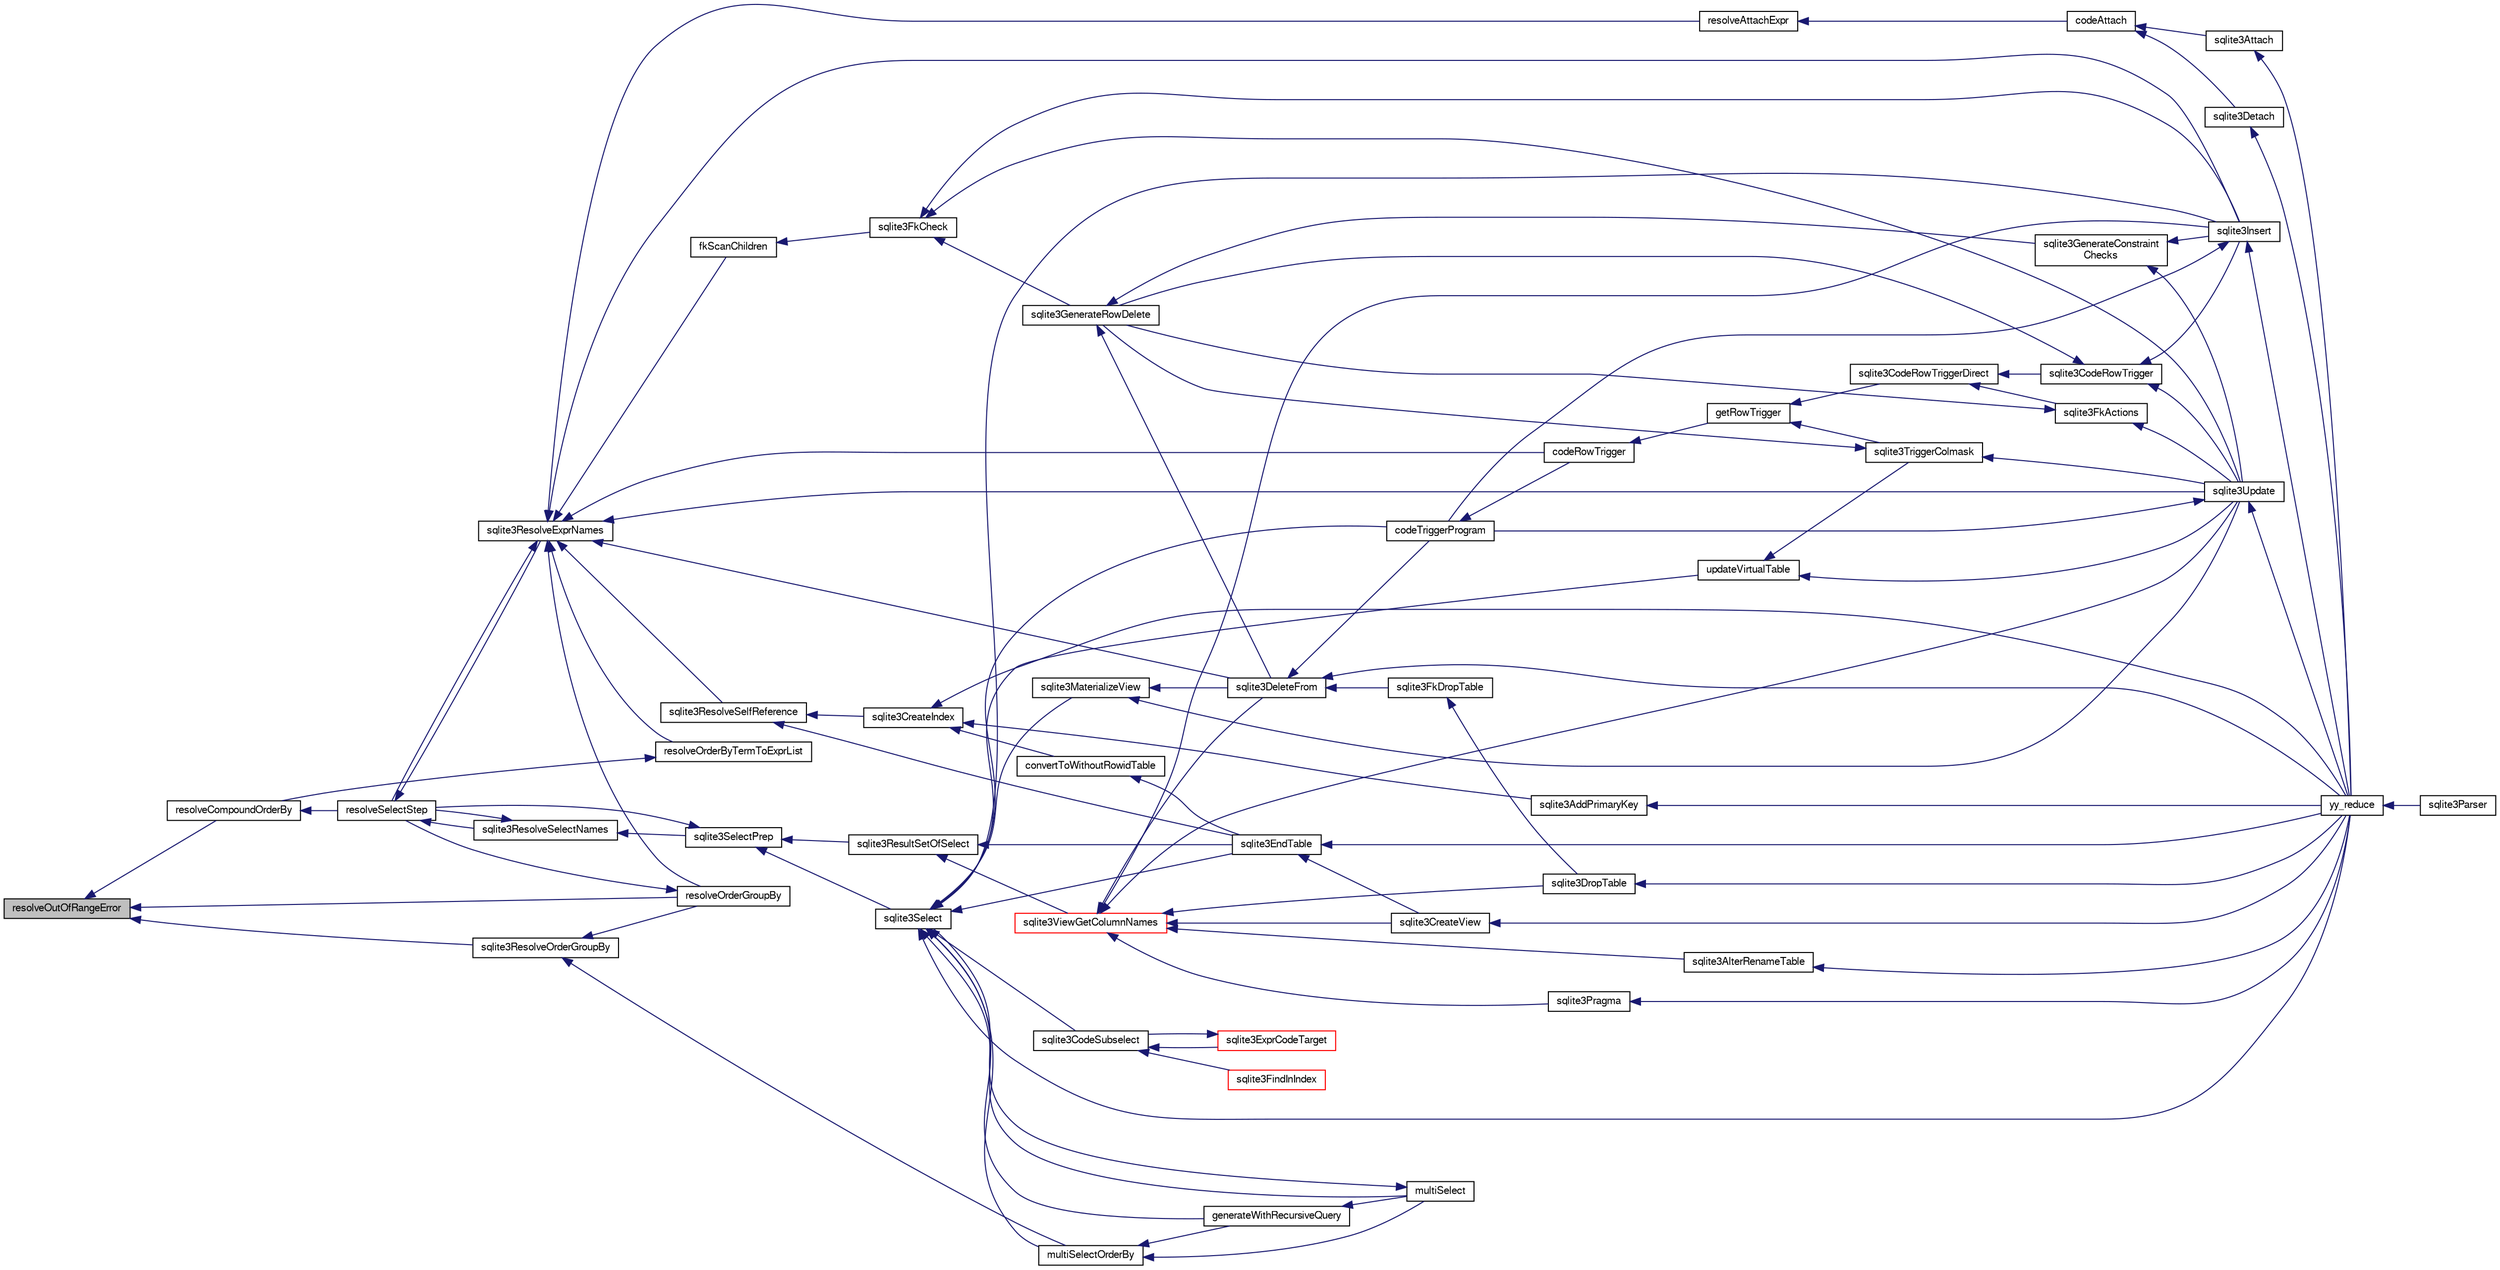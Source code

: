 digraph "resolveOutOfRangeError"
{
  edge [fontname="FreeSans",fontsize="10",labelfontname="FreeSans",labelfontsize="10"];
  node [fontname="FreeSans",fontsize="10",shape=record];
  rankdir="LR";
  Node276561 [label="resolveOutOfRangeError",height=0.2,width=0.4,color="black", fillcolor="grey75", style="filled", fontcolor="black"];
  Node276561 -> Node276562 [dir="back",color="midnightblue",fontsize="10",style="solid",fontname="FreeSans"];
  Node276562 [label="resolveCompoundOrderBy",height=0.2,width=0.4,color="black", fillcolor="white", style="filled",URL="$sqlite3_8c.html#a462c5aa49cfd6aad6a92fa60ddefc569"];
  Node276562 -> Node276563 [dir="back",color="midnightblue",fontsize="10",style="solid",fontname="FreeSans"];
  Node276563 [label="resolveSelectStep",height=0.2,width=0.4,color="black", fillcolor="white", style="filled",URL="$sqlite3_8c.html#a0b9015a9e505c63fd104dcbad672c814"];
  Node276563 -> Node276564 [dir="back",color="midnightblue",fontsize="10",style="solid",fontname="FreeSans"];
  Node276564 [label="sqlite3ResolveExprNames",height=0.2,width=0.4,color="black", fillcolor="white", style="filled",URL="$sqlite3_8c.html#a537cf717a3f847807d3a3fd65da636ad"];
  Node276564 -> Node276565 [dir="back",color="midnightblue",fontsize="10",style="solid",fontname="FreeSans"];
  Node276565 [label="resolveOrderByTermToExprList",height=0.2,width=0.4,color="black", fillcolor="white", style="filled",URL="$sqlite3_8c.html#ac7f7eabdc769257622ad90aac3e02fe6"];
  Node276565 -> Node276562 [dir="back",color="midnightblue",fontsize="10",style="solid",fontname="FreeSans"];
  Node276564 -> Node276566 [dir="back",color="midnightblue",fontsize="10",style="solid",fontname="FreeSans"];
  Node276566 [label="resolveOrderGroupBy",height=0.2,width=0.4,color="black", fillcolor="white", style="filled",URL="$sqlite3_8c.html#a4dc8ed6177a5de887eae1010992e3d00"];
  Node276566 -> Node276563 [dir="back",color="midnightblue",fontsize="10",style="solid",fontname="FreeSans"];
  Node276564 -> Node276563 [dir="back",color="midnightblue",fontsize="10",style="solid",fontname="FreeSans"];
  Node276564 -> Node276567 [dir="back",color="midnightblue",fontsize="10",style="solid",fontname="FreeSans"];
  Node276567 [label="sqlite3ResolveSelfReference",height=0.2,width=0.4,color="black", fillcolor="white", style="filled",URL="$sqlite3_8c.html#ab524095a849de78f8728167d19336094"];
  Node276567 -> Node276568 [dir="back",color="midnightblue",fontsize="10",style="solid",fontname="FreeSans"];
  Node276568 [label="sqlite3EndTable",height=0.2,width=0.4,color="black", fillcolor="white", style="filled",URL="$sqlite3_8c.html#a7b5f2c66c0f0b6f819d970ca389768b0"];
  Node276568 -> Node276569 [dir="back",color="midnightblue",fontsize="10",style="solid",fontname="FreeSans"];
  Node276569 [label="sqlite3CreateView",height=0.2,width=0.4,color="black", fillcolor="white", style="filled",URL="$sqlite3_8c.html#a9d85cb00ff71dee5cd9a019503a6982e"];
  Node276569 -> Node276570 [dir="back",color="midnightblue",fontsize="10",style="solid",fontname="FreeSans"];
  Node276570 [label="yy_reduce",height=0.2,width=0.4,color="black", fillcolor="white", style="filled",URL="$sqlite3_8c.html#a7c419a9b25711c666a9a2449ef377f14"];
  Node276570 -> Node276571 [dir="back",color="midnightblue",fontsize="10",style="solid",fontname="FreeSans"];
  Node276571 [label="sqlite3Parser",height=0.2,width=0.4,color="black", fillcolor="white", style="filled",URL="$sqlite3_8c.html#a0327d71a5fabe0b6a343d78a2602e72a"];
  Node276568 -> Node276570 [dir="back",color="midnightblue",fontsize="10",style="solid",fontname="FreeSans"];
  Node276567 -> Node276572 [dir="back",color="midnightblue",fontsize="10",style="solid",fontname="FreeSans"];
  Node276572 [label="sqlite3CreateIndex",height=0.2,width=0.4,color="black", fillcolor="white", style="filled",URL="$sqlite3_8c.html#a8dbe5e590ab6c58a8c45f34f7c81e825"];
  Node276572 -> Node276573 [dir="back",color="midnightblue",fontsize="10",style="solid",fontname="FreeSans"];
  Node276573 [label="sqlite3AddPrimaryKey",height=0.2,width=0.4,color="black", fillcolor="white", style="filled",URL="$sqlite3_8c.html#af2b0672c3379d2a7d927d210ae0ade62"];
  Node276573 -> Node276570 [dir="back",color="midnightblue",fontsize="10",style="solid",fontname="FreeSans"];
  Node276572 -> Node276574 [dir="back",color="midnightblue",fontsize="10",style="solid",fontname="FreeSans"];
  Node276574 [label="convertToWithoutRowidTable",height=0.2,width=0.4,color="black", fillcolor="white", style="filled",URL="$sqlite3_8c.html#a0d41effc4e4a0ba740429a08f6747313"];
  Node276574 -> Node276568 [dir="back",color="midnightblue",fontsize="10",style="solid",fontname="FreeSans"];
  Node276572 -> Node276570 [dir="back",color="midnightblue",fontsize="10",style="solid",fontname="FreeSans"];
  Node276564 -> Node276575 [dir="back",color="midnightblue",fontsize="10",style="solid",fontname="FreeSans"];
  Node276575 [label="resolveAttachExpr",height=0.2,width=0.4,color="black", fillcolor="white", style="filled",URL="$sqlite3_8c.html#a2b0ae2ee3fae38ccc805f582a9ce38f5"];
  Node276575 -> Node276576 [dir="back",color="midnightblue",fontsize="10",style="solid",fontname="FreeSans"];
  Node276576 [label="codeAttach",height=0.2,width=0.4,color="black", fillcolor="white", style="filled",URL="$sqlite3_8c.html#ade4e9e30d828a19c191fdcb098676d5b"];
  Node276576 -> Node276577 [dir="back",color="midnightblue",fontsize="10",style="solid",fontname="FreeSans"];
  Node276577 [label="sqlite3Detach",height=0.2,width=0.4,color="black", fillcolor="white", style="filled",URL="$sqlite3_8c.html#ab1a5a0b01c7560aef5e0b8603a68747d"];
  Node276577 -> Node276570 [dir="back",color="midnightblue",fontsize="10",style="solid",fontname="FreeSans"];
  Node276576 -> Node276578 [dir="back",color="midnightblue",fontsize="10",style="solid",fontname="FreeSans"];
  Node276578 [label="sqlite3Attach",height=0.2,width=0.4,color="black", fillcolor="white", style="filled",URL="$sqlite3_8c.html#ae0907fe0b43cc1b4c7e6a16213e8546f"];
  Node276578 -> Node276570 [dir="back",color="midnightblue",fontsize="10",style="solid",fontname="FreeSans"];
  Node276564 -> Node276579 [dir="back",color="midnightblue",fontsize="10",style="solid",fontname="FreeSans"];
  Node276579 [label="sqlite3DeleteFrom",height=0.2,width=0.4,color="black", fillcolor="white", style="filled",URL="$sqlite3_8c.html#ab9b4b45349188b49eabb23f94608a091"];
  Node276579 -> Node276580 [dir="back",color="midnightblue",fontsize="10",style="solid",fontname="FreeSans"];
  Node276580 [label="sqlite3FkDropTable",height=0.2,width=0.4,color="black", fillcolor="white", style="filled",URL="$sqlite3_8c.html#a1218c6fc74e89152ceaa4760e82f5ef9"];
  Node276580 -> Node276581 [dir="back",color="midnightblue",fontsize="10",style="solid",fontname="FreeSans"];
  Node276581 [label="sqlite3DropTable",height=0.2,width=0.4,color="black", fillcolor="white", style="filled",URL="$sqlite3_8c.html#a5534f77364b5568783c0e50db3c9defb"];
  Node276581 -> Node276570 [dir="back",color="midnightblue",fontsize="10",style="solid",fontname="FreeSans"];
  Node276579 -> Node276582 [dir="back",color="midnightblue",fontsize="10",style="solid",fontname="FreeSans"];
  Node276582 [label="codeTriggerProgram",height=0.2,width=0.4,color="black", fillcolor="white", style="filled",URL="$sqlite3_8c.html#a120801f59d9281d201d2ff4b2606836e"];
  Node276582 -> Node276583 [dir="back",color="midnightblue",fontsize="10",style="solid",fontname="FreeSans"];
  Node276583 [label="codeRowTrigger",height=0.2,width=0.4,color="black", fillcolor="white", style="filled",URL="$sqlite3_8c.html#a463cea5aaaf388b560b206570a0022fc"];
  Node276583 -> Node276584 [dir="back",color="midnightblue",fontsize="10",style="solid",fontname="FreeSans"];
  Node276584 [label="getRowTrigger",height=0.2,width=0.4,color="black", fillcolor="white", style="filled",URL="$sqlite3_8c.html#a69626ef20b540d1a2b19cf56f3f45689"];
  Node276584 -> Node276585 [dir="back",color="midnightblue",fontsize="10",style="solid",fontname="FreeSans"];
  Node276585 [label="sqlite3CodeRowTriggerDirect",height=0.2,width=0.4,color="black", fillcolor="white", style="filled",URL="$sqlite3_8c.html#ad92829f9001bcf89a0299dad5a48acd4"];
  Node276585 -> Node276586 [dir="back",color="midnightblue",fontsize="10",style="solid",fontname="FreeSans"];
  Node276586 [label="sqlite3FkActions",height=0.2,width=0.4,color="black", fillcolor="white", style="filled",URL="$sqlite3_8c.html#a39159bd1623724946c22355ba7f3ef90"];
  Node276586 -> Node276587 [dir="back",color="midnightblue",fontsize="10",style="solid",fontname="FreeSans"];
  Node276587 [label="sqlite3GenerateRowDelete",height=0.2,width=0.4,color="black", fillcolor="white", style="filled",URL="$sqlite3_8c.html#a2c76cbf3027fc18fdbb8cb4cd96b77d9"];
  Node276587 -> Node276579 [dir="back",color="midnightblue",fontsize="10",style="solid",fontname="FreeSans"];
  Node276587 -> Node276588 [dir="back",color="midnightblue",fontsize="10",style="solid",fontname="FreeSans"];
  Node276588 [label="sqlite3GenerateConstraint\lChecks",height=0.2,width=0.4,color="black", fillcolor="white", style="filled",URL="$sqlite3_8c.html#aef639c1e6a0c0a67ca6e7690ad931bd2"];
  Node276588 -> Node276589 [dir="back",color="midnightblue",fontsize="10",style="solid",fontname="FreeSans"];
  Node276589 [label="sqlite3Insert",height=0.2,width=0.4,color="black", fillcolor="white", style="filled",URL="$sqlite3_8c.html#a5b17c9c2000bae6bdff8e6be48d7dc2b"];
  Node276589 -> Node276582 [dir="back",color="midnightblue",fontsize="10",style="solid",fontname="FreeSans"];
  Node276589 -> Node276570 [dir="back",color="midnightblue",fontsize="10",style="solid",fontname="FreeSans"];
  Node276588 -> Node276590 [dir="back",color="midnightblue",fontsize="10",style="solid",fontname="FreeSans"];
  Node276590 [label="sqlite3Update",height=0.2,width=0.4,color="black", fillcolor="white", style="filled",URL="$sqlite3_8c.html#ac5aa67c46e8cc8174566fabe6809fafa"];
  Node276590 -> Node276582 [dir="back",color="midnightblue",fontsize="10",style="solid",fontname="FreeSans"];
  Node276590 -> Node276570 [dir="back",color="midnightblue",fontsize="10",style="solid",fontname="FreeSans"];
  Node276586 -> Node276590 [dir="back",color="midnightblue",fontsize="10",style="solid",fontname="FreeSans"];
  Node276585 -> Node276591 [dir="back",color="midnightblue",fontsize="10",style="solid",fontname="FreeSans"];
  Node276591 [label="sqlite3CodeRowTrigger",height=0.2,width=0.4,color="black", fillcolor="white", style="filled",URL="$sqlite3_8c.html#a37f21393c74de4d01b16761ee9abacd9"];
  Node276591 -> Node276587 [dir="back",color="midnightblue",fontsize="10",style="solid",fontname="FreeSans"];
  Node276591 -> Node276589 [dir="back",color="midnightblue",fontsize="10",style="solid",fontname="FreeSans"];
  Node276591 -> Node276590 [dir="back",color="midnightblue",fontsize="10",style="solid",fontname="FreeSans"];
  Node276584 -> Node276592 [dir="back",color="midnightblue",fontsize="10",style="solid",fontname="FreeSans"];
  Node276592 [label="sqlite3TriggerColmask",height=0.2,width=0.4,color="black", fillcolor="white", style="filled",URL="$sqlite3_8c.html#acace8e99e37ae5e84ea03c65e820c540"];
  Node276592 -> Node276587 [dir="back",color="midnightblue",fontsize="10",style="solid",fontname="FreeSans"];
  Node276592 -> Node276590 [dir="back",color="midnightblue",fontsize="10",style="solid",fontname="FreeSans"];
  Node276579 -> Node276570 [dir="back",color="midnightblue",fontsize="10",style="solid",fontname="FreeSans"];
  Node276564 -> Node276593 [dir="back",color="midnightblue",fontsize="10",style="solid",fontname="FreeSans"];
  Node276593 [label="fkScanChildren",height=0.2,width=0.4,color="black", fillcolor="white", style="filled",URL="$sqlite3_8c.html#a67c9dcb484336b3155e7a82a037d4691"];
  Node276593 -> Node276594 [dir="back",color="midnightblue",fontsize="10",style="solid",fontname="FreeSans"];
  Node276594 [label="sqlite3FkCheck",height=0.2,width=0.4,color="black", fillcolor="white", style="filled",URL="$sqlite3_8c.html#aa38fb76c7d6f48f19772877a41703b92"];
  Node276594 -> Node276587 [dir="back",color="midnightblue",fontsize="10",style="solid",fontname="FreeSans"];
  Node276594 -> Node276589 [dir="back",color="midnightblue",fontsize="10",style="solid",fontname="FreeSans"];
  Node276594 -> Node276590 [dir="back",color="midnightblue",fontsize="10",style="solid",fontname="FreeSans"];
  Node276564 -> Node276589 [dir="back",color="midnightblue",fontsize="10",style="solid",fontname="FreeSans"];
  Node276564 -> Node276583 [dir="back",color="midnightblue",fontsize="10",style="solid",fontname="FreeSans"];
  Node276564 -> Node276590 [dir="back",color="midnightblue",fontsize="10",style="solid",fontname="FreeSans"];
  Node276563 -> Node276595 [dir="back",color="midnightblue",fontsize="10",style="solid",fontname="FreeSans"];
  Node276595 [label="sqlite3ResolveSelectNames",height=0.2,width=0.4,color="black", fillcolor="white", style="filled",URL="$sqlite3_8c.html#a0cf10c480643b1ab9eaa02056a400734"];
  Node276595 -> Node276563 [dir="back",color="midnightblue",fontsize="10",style="solid",fontname="FreeSans"];
  Node276595 -> Node276596 [dir="back",color="midnightblue",fontsize="10",style="solid",fontname="FreeSans"];
  Node276596 [label="sqlite3SelectPrep",height=0.2,width=0.4,color="black", fillcolor="white", style="filled",URL="$sqlite3_8c.html#aa4385bd53c0a43dea72fbc23cc78e1c6"];
  Node276596 -> Node276563 [dir="back",color="midnightblue",fontsize="10",style="solid",fontname="FreeSans"];
  Node276596 -> Node276597 [dir="back",color="midnightblue",fontsize="10",style="solid",fontname="FreeSans"];
  Node276597 [label="sqlite3ResultSetOfSelect",height=0.2,width=0.4,color="black", fillcolor="white", style="filled",URL="$sqlite3_8c.html#ade35a86757654a36498d74152aa2fda8"];
  Node276597 -> Node276568 [dir="back",color="midnightblue",fontsize="10",style="solid",fontname="FreeSans"];
  Node276597 -> Node276598 [dir="back",color="midnightblue",fontsize="10",style="solid",fontname="FreeSans"];
  Node276598 [label="sqlite3ViewGetColumnNames",height=0.2,width=0.4,color="red", fillcolor="white", style="filled",URL="$sqlite3_8c.html#aebc7cd8d9e2bd174ae0a60363d3f6ce8"];
  Node276598 -> Node276599 [dir="back",color="midnightblue",fontsize="10",style="solid",fontname="FreeSans"];
  Node276599 [label="sqlite3AlterRenameTable",height=0.2,width=0.4,color="black", fillcolor="white", style="filled",URL="$sqlite3_8c.html#aa5cfdb507ff74e559f2efb0318c96d2c"];
  Node276599 -> Node276570 [dir="back",color="midnightblue",fontsize="10",style="solid",fontname="FreeSans"];
  Node276598 -> Node276569 [dir="back",color="midnightblue",fontsize="10",style="solid",fontname="FreeSans"];
  Node276598 -> Node276581 [dir="back",color="midnightblue",fontsize="10",style="solid",fontname="FreeSans"];
  Node276598 -> Node276579 [dir="back",color="midnightblue",fontsize="10",style="solid",fontname="FreeSans"];
  Node276598 -> Node276589 [dir="back",color="midnightblue",fontsize="10",style="solid",fontname="FreeSans"];
  Node276598 -> Node276600 [dir="back",color="midnightblue",fontsize="10",style="solid",fontname="FreeSans"];
  Node276600 [label="sqlite3Pragma",height=0.2,width=0.4,color="black", fillcolor="white", style="filled",URL="$sqlite3_8c.html#a111391370f58f8e6a6eca51fd34d62ed"];
  Node276600 -> Node276570 [dir="back",color="midnightblue",fontsize="10",style="solid",fontname="FreeSans"];
  Node276598 -> Node276590 [dir="back",color="midnightblue",fontsize="10",style="solid",fontname="FreeSans"];
  Node276596 -> Node276603 [dir="back",color="midnightblue",fontsize="10",style="solid",fontname="FreeSans"];
  Node276603 [label="sqlite3Select",height=0.2,width=0.4,color="black", fillcolor="white", style="filled",URL="$sqlite3_8c.html#a2465ee8c956209ba4b272477b7c21a45"];
  Node276603 -> Node276604 [dir="back",color="midnightblue",fontsize="10",style="solid",fontname="FreeSans"];
  Node276604 [label="sqlite3CodeSubselect",height=0.2,width=0.4,color="black", fillcolor="white", style="filled",URL="$sqlite3_8c.html#aa69b46d2204a1d1b110107a1be12ee0c"];
  Node276604 -> Node276605 [dir="back",color="midnightblue",fontsize="10",style="solid",fontname="FreeSans"];
  Node276605 [label="sqlite3FindInIndex",height=0.2,width=0.4,color="red", fillcolor="white", style="filled",URL="$sqlite3_8c.html#af7d8c56ab0231f44bb5f87b3fafeffb2"];
  Node276604 -> Node276607 [dir="back",color="midnightblue",fontsize="10",style="solid",fontname="FreeSans"];
  Node276607 [label="sqlite3ExprCodeTarget",height=0.2,width=0.4,color="red", fillcolor="white", style="filled",URL="$sqlite3_8c.html#a4f308397a0a3ed299ed31aaa1ae2a293"];
  Node276607 -> Node276604 [dir="back",color="midnightblue",fontsize="10",style="solid",fontname="FreeSans"];
  Node276603 -> Node276568 [dir="back",color="midnightblue",fontsize="10",style="solid",fontname="FreeSans"];
  Node276603 -> Node276644 [dir="back",color="midnightblue",fontsize="10",style="solid",fontname="FreeSans"];
  Node276644 [label="sqlite3MaterializeView",height=0.2,width=0.4,color="black", fillcolor="white", style="filled",URL="$sqlite3_8c.html#a4557984b0b75f998fb0c3f231c9b1def"];
  Node276644 -> Node276579 [dir="back",color="midnightblue",fontsize="10",style="solid",fontname="FreeSans"];
  Node276644 -> Node276590 [dir="back",color="midnightblue",fontsize="10",style="solid",fontname="FreeSans"];
  Node276603 -> Node276589 [dir="back",color="midnightblue",fontsize="10",style="solid",fontname="FreeSans"];
  Node276603 -> Node276626 [dir="back",color="midnightblue",fontsize="10",style="solid",fontname="FreeSans"];
  Node276626 [label="generateWithRecursiveQuery",height=0.2,width=0.4,color="black", fillcolor="white", style="filled",URL="$sqlite3_8c.html#ade2c3663fa9c3b9676507984b9483942"];
  Node276626 -> Node276627 [dir="back",color="midnightblue",fontsize="10",style="solid",fontname="FreeSans"];
  Node276627 [label="multiSelect",height=0.2,width=0.4,color="black", fillcolor="white", style="filled",URL="$sqlite3_8c.html#a6456c61f3d9b2389738753cedfa24fa7"];
  Node276627 -> Node276603 [dir="back",color="midnightblue",fontsize="10",style="solid",fontname="FreeSans"];
  Node276603 -> Node276627 [dir="back",color="midnightblue",fontsize="10",style="solid",fontname="FreeSans"];
  Node276603 -> Node276628 [dir="back",color="midnightblue",fontsize="10",style="solid",fontname="FreeSans"];
  Node276628 [label="multiSelectOrderBy",height=0.2,width=0.4,color="black", fillcolor="white", style="filled",URL="$sqlite3_8c.html#afcdb8488c6f4dfdadaf9f04bca35b808"];
  Node276628 -> Node276626 [dir="back",color="midnightblue",fontsize="10",style="solid",fontname="FreeSans"];
  Node276628 -> Node276627 [dir="back",color="midnightblue",fontsize="10",style="solid",fontname="FreeSans"];
  Node276603 -> Node276582 [dir="back",color="midnightblue",fontsize="10",style="solid",fontname="FreeSans"];
  Node276603 -> Node276645 [dir="back",color="midnightblue",fontsize="10",style="solid",fontname="FreeSans"];
  Node276645 [label="updateVirtualTable",height=0.2,width=0.4,color="black", fillcolor="white", style="filled",URL="$sqlite3_8c.html#a740220531db9293c39a2cdd7da3f74e1"];
  Node276645 -> Node276592 [dir="back",color="midnightblue",fontsize="10",style="solid",fontname="FreeSans"];
  Node276645 -> Node276590 [dir="back",color="midnightblue",fontsize="10",style="solid",fontname="FreeSans"];
  Node276603 -> Node276570 [dir="back",color="midnightblue",fontsize="10",style="solid",fontname="FreeSans"];
  Node276561 -> Node276646 [dir="back",color="midnightblue",fontsize="10",style="solid",fontname="FreeSans"];
  Node276646 [label="sqlite3ResolveOrderGroupBy",height=0.2,width=0.4,color="black", fillcolor="white", style="filled",URL="$sqlite3_8c.html#a2a1f1cd476b6007d2b2b0a9160dfb1eb"];
  Node276646 -> Node276566 [dir="back",color="midnightblue",fontsize="10",style="solid",fontname="FreeSans"];
  Node276646 -> Node276628 [dir="back",color="midnightblue",fontsize="10",style="solid",fontname="FreeSans"];
  Node276561 -> Node276566 [dir="back",color="midnightblue",fontsize="10",style="solid",fontname="FreeSans"];
}
